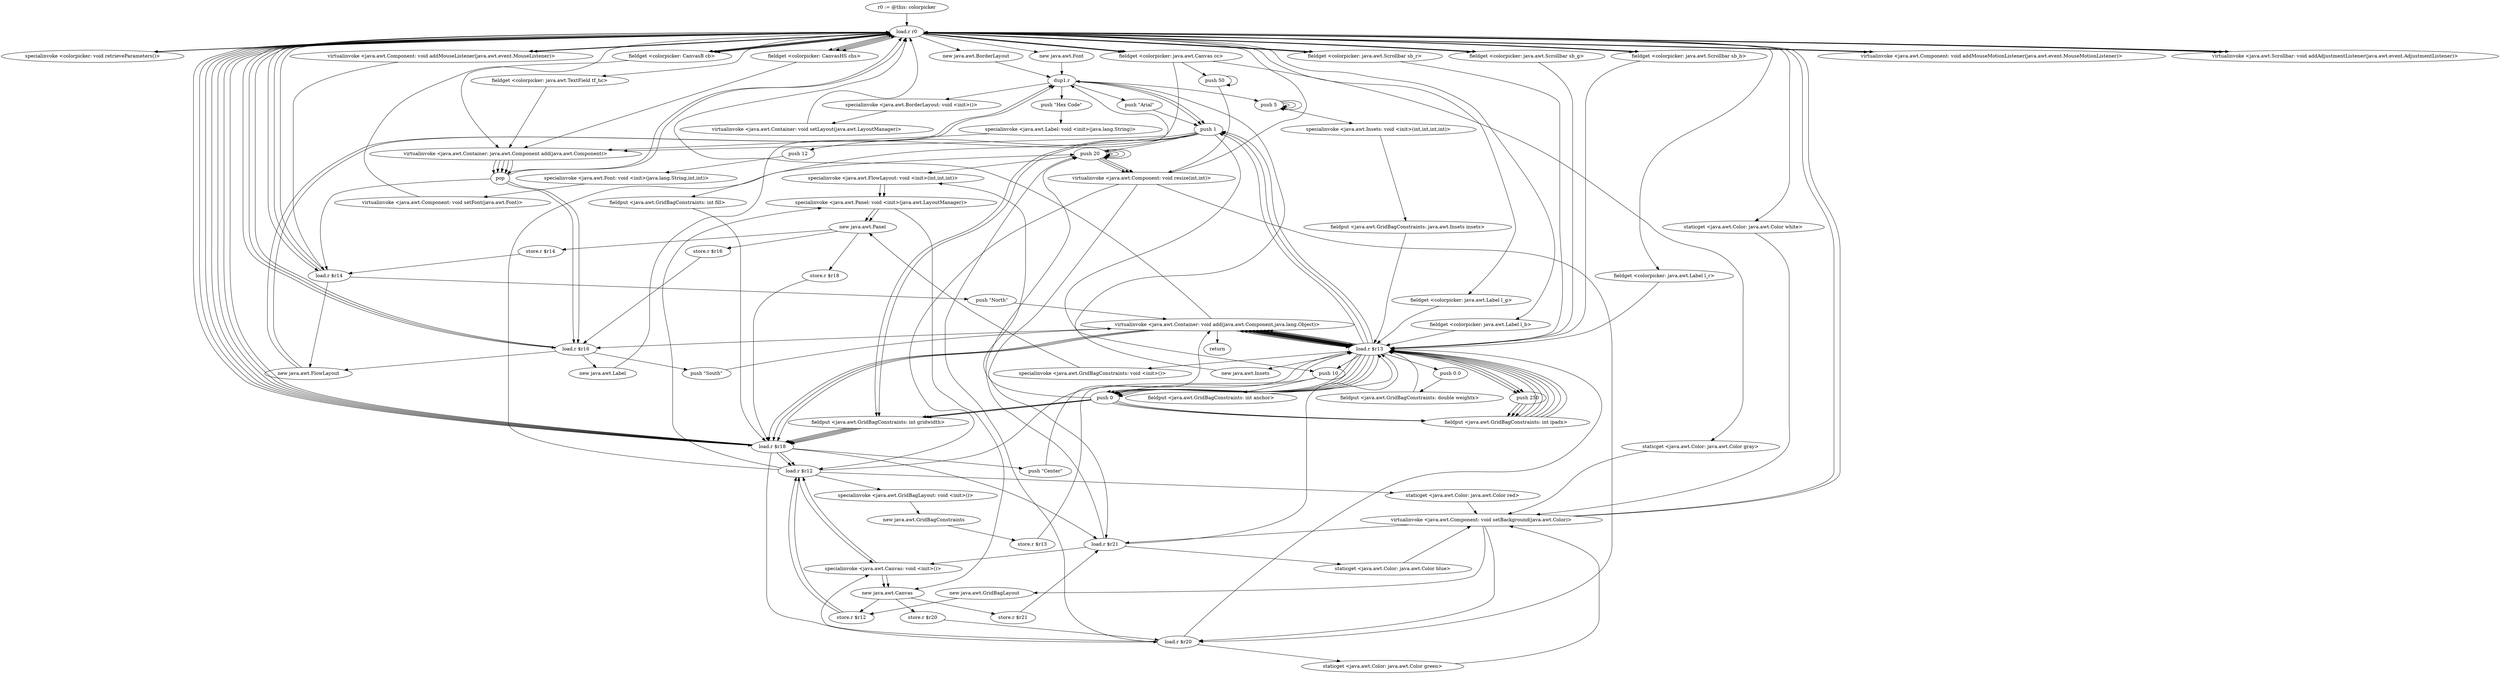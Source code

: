 digraph "" {
    "r0 := @this: colorpicker"
    "load.r r0"
    "r0 := @this: colorpicker"->"load.r r0";
    "specialinvoke <colorpicker: void retrieveParameters()>"
    "load.r r0"->"specialinvoke <colorpicker: void retrieveParameters()>";
    "specialinvoke <colorpicker: void retrieveParameters()>"->"load.r r0";
    "new java.awt.BorderLayout"
    "load.r r0"->"new java.awt.BorderLayout";
    "dup1.r"
    "new java.awt.BorderLayout"->"dup1.r";
    "specialinvoke <java.awt.BorderLayout: void <init>()>"
    "dup1.r"->"specialinvoke <java.awt.BorderLayout: void <init>()>";
    "virtualinvoke <java.awt.Container: void setLayout(java.awt.LayoutManager)>"
    "specialinvoke <java.awt.BorderLayout: void <init>()>"->"virtualinvoke <java.awt.Container: void setLayout(java.awt.LayoutManager)>";
    "virtualinvoke <java.awt.Container: void setLayout(java.awt.LayoutManager)>"->"load.r r0";
    "new java.awt.Font"
    "load.r r0"->"new java.awt.Font";
    "new java.awt.Font"->"dup1.r";
    "push \"Arial\""
    "dup1.r"->"push \"Arial\"";
    "push 1"
    "push \"Arial\""->"push 1";
    "push 12"
    "push 1"->"push 12";
    "specialinvoke <java.awt.Font: void <init>(java.lang.String,int,int)>"
    "push 12"->"specialinvoke <java.awt.Font: void <init>(java.lang.String,int,int)>";
    "virtualinvoke <java.awt.Component: void setFont(java.awt.Font)>"
    "specialinvoke <java.awt.Font: void <init>(java.lang.String,int,int)>"->"virtualinvoke <java.awt.Component: void setFont(java.awt.Font)>";
    "virtualinvoke <java.awt.Component: void setFont(java.awt.Font)>"->"load.r r0";
    "staticget <java.awt.Color: java.awt.Color white>"
    "load.r r0"->"staticget <java.awt.Color: java.awt.Color white>";
    "virtualinvoke <java.awt.Component: void setBackground(java.awt.Color)>"
    "staticget <java.awt.Color: java.awt.Color white>"->"virtualinvoke <java.awt.Component: void setBackground(java.awt.Color)>";
    "new java.awt.GridBagLayout"
    "virtualinvoke <java.awt.Component: void setBackground(java.awt.Color)>"->"new java.awt.GridBagLayout";
    "store.r $r12"
    "new java.awt.GridBagLayout"->"store.r $r12";
    "load.r $r12"
    "store.r $r12"->"load.r $r12";
    "specialinvoke <java.awt.GridBagLayout: void <init>()>"
    "load.r $r12"->"specialinvoke <java.awt.GridBagLayout: void <init>()>";
    "new java.awt.GridBagConstraints"
    "specialinvoke <java.awt.GridBagLayout: void <init>()>"->"new java.awt.GridBagConstraints";
    "store.r $r13"
    "new java.awt.GridBagConstraints"->"store.r $r13";
    "load.r $r13"
    "store.r $r13"->"load.r $r13";
    "specialinvoke <java.awt.GridBagConstraints: void <init>()>"
    "load.r $r13"->"specialinvoke <java.awt.GridBagConstraints: void <init>()>";
    "new java.awt.Panel"
    "specialinvoke <java.awt.GridBagConstraints: void <init>()>"->"new java.awt.Panel";
    "store.r $r14"
    "new java.awt.Panel"->"store.r $r14";
    "load.r $r14"
    "store.r $r14"->"load.r $r14";
    "new java.awt.FlowLayout"
    "load.r $r14"->"new java.awt.FlowLayout";
    "new java.awt.FlowLayout"->"dup1.r";
    "dup1.r"->"push 1";
    "push 20"
    "push 1"->"push 20";
    "push 20"->"push 20";
    "specialinvoke <java.awt.FlowLayout: void <init>(int,int,int)>"
    "push 20"->"specialinvoke <java.awt.FlowLayout: void <init>(int,int,int)>";
    "specialinvoke <java.awt.Panel: void <init>(java.awt.LayoutManager)>"
    "specialinvoke <java.awt.FlowLayout: void <init>(int,int,int)>"->"specialinvoke <java.awt.Panel: void <init>(java.awt.LayoutManager)>";
    "specialinvoke <java.awt.Panel: void <init>(java.awt.LayoutManager)>"->"new java.awt.Panel";
    "store.r $r16"
    "new java.awt.Panel"->"store.r $r16";
    "load.r $r16"
    "store.r $r16"->"load.r $r16";
    "load.r $r16"->"new java.awt.FlowLayout";
    "new java.awt.FlowLayout"->"dup1.r";
    "dup1.r"->"push 1";
    "push 10"
    "push 1"->"push 10";
    "push 0"
    "push 10"->"push 0";
    "push 0"->"specialinvoke <java.awt.FlowLayout: void <init>(int,int,int)>";
    "specialinvoke <java.awt.FlowLayout: void <init>(int,int,int)>"->"specialinvoke <java.awt.Panel: void <init>(java.awt.LayoutManager)>";
    "specialinvoke <java.awt.Panel: void <init>(java.awt.LayoutManager)>"->"new java.awt.Panel";
    "store.r $r18"
    "new java.awt.Panel"->"store.r $r18";
    "load.r $r18"
    "store.r $r18"->"load.r $r18";
    "load.r $r18"->"load.r $r12";
    "load.r $r12"->"specialinvoke <java.awt.Panel: void <init>(java.awt.LayoutManager)>";
    "new java.awt.Canvas"
    "specialinvoke <java.awt.Panel: void <init>(java.awt.LayoutManager)>"->"new java.awt.Canvas";
    "new java.awt.Canvas"->"store.r $r12";
    "store.r $r12"->"load.r $r12";
    "specialinvoke <java.awt.Canvas: void <init>()>"
    "load.r $r12"->"specialinvoke <java.awt.Canvas: void <init>()>";
    "specialinvoke <java.awt.Canvas: void <init>()>"->"new java.awt.Canvas";
    "store.r $r20"
    "new java.awt.Canvas"->"store.r $r20";
    "load.r $r20"
    "store.r $r20"->"load.r $r20";
    "load.r $r20"->"specialinvoke <java.awt.Canvas: void <init>()>";
    "specialinvoke <java.awt.Canvas: void <init>()>"->"new java.awt.Canvas";
    "store.r $r21"
    "new java.awt.Canvas"->"store.r $r21";
    "load.r $r21"
    "store.r $r21"->"load.r $r21";
    "load.r $r21"->"specialinvoke <java.awt.Canvas: void <init>()>";
    "specialinvoke <java.awt.Canvas: void <init>()>"->"load.r $r12";
    "load.r $r12"->"push 20";
    "push 20"->"push 20";
    "virtualinvoke <java.awt.Component: void resize(int,int)>"
    "push 20"->"virtualinvoke <java.awt.Component: void resize(int,int)>";
    "virtualinvoke <java.awt.Component: void resize(int,int)>"->"load.r $r12";
    "staticget <java.awt.Color: java.awt.Color red>"
    "load.r $r12"->"staticget <java.awt.Color: java.awt.Color red>";
    "staticget <java.awt.Color: java.awt.Color red>"->"virtualinvoke <java.awt.Component: void setBackground(java.awt.Color)>";
    "virtualinvoke <java.awt.Component: void setBackground(java.awt.Color)>"->"load.r $r20";
    "load.r $r20"->"push 20";
    "push 20"->"push 20";
    "push 20"->"virtualinvoke <java.awt.Component: void resize(int,int)>";
    "virtualinvoke <java.awt.Component: void resize(int,int)>"->"load.r $r20";
    "staticget <java.awt.Color: java.awt.Color green>"
    "load.r $r20"->"staticget <java.awt.Color: java.awt.Color green>";
    "staticget <java.awt.Color: java.awt.Color green>"->"virtualinvoke <java.awt.Component: void setBackground(java.awt.Color)>";
    "virtualinvoke <java.awt.Component: void setBackground(java.awt.Color)>"->"load.r $r21";
    "load.r $r21"->"push 20";
    "push 20"->"push 20";
    "push 20"->"virtualinvoke <java.awt.Component: void resize(int,int)>";
    "virtualinvoke <java.awt.Component: void resize(int,int)>"->"load.r $r21";
    "staticget <java.awt.Color: java.awt.Color blue>"
    "load.r $r21"->"staticget <java.awt.Color: java.awt.Color blue>";
    "staticget <java.awt.Color: java.awt.Color blue>"->"virtualinvoke <java.awt.Component: void setBackground(java.awt.Color)>";
    "virtualinvoke <java.awt.Component: void setBackground(java.awt.Color)>"->"load.r r0";
    "fieldget <colorpicker: CanvasHS chs>"
    "load.r r0"->"fieldget <colorpicker: CanvasHS chs>";
    "fieldget <colorpicker: CanvasHS chs>"->"load.r r0";
    "virtualinvoke <java.awt.Component: void addMouseMotionListener(java.awt.event.MouseMotionListener)>"
    "load.r r0"->"virtualinvoke <java.awt.Component: void addMouseMotionListener(java.awt.event.MouseMotionListener)>";
    "virtualinvoke <java.awt.Component: void addMouseMotionListener(java.awt.event.MouseMotionListener)>"->"load.r r0";
    "load.r r0"->"fieldget <colorpicker: CanvasHS chs>";
    "fieldget <colorpicker: CanvasHS chs>"->"load.r r0";
    "virtualinvoke <java.awt.Component: void addMouseListener(java.awt.event.MouseListener)>"
    "load.r r0"->"virtualinvoke <java.awt.Component: void addMouseListener(java.awt.event.MouseListener)>";
    "virtualinvoke <java.awt.Component: void addMouseListener(java.awt.event.MouseListener)>"->"load.r r0";
    "fieldget <colorpicker: CanvasB cb>"
    "load.r r0"->"fieldget <colorpicker: CanvasB cb>";
    "fieldget <colorpicker: CanvasB cb>"->"load.r r0";
    "load.r r0"->"virtualinvoke <java.awt.Component: void addMouseMotionListener(java.awt.event.MouseMotionListener)>";
    "virtualinvoke <java.awt.Component: void addMouseMotionListener(java.awt.event.MouseMotionListener)>"->"load.r r0";
    "load.r r0"->"fieldget <colorpicker: CanvasB cb>";
    "fieldget <colorpicker: CanvasB cb>"->"load.r r0";
    "load.r r0"->"virtualinvoke <java.awt.Component: void addMouseListener(java.awt.event.MouseListener)>";
    "virtualinvoke <java.awt.Component: void addMouseListener(java.awt.event.MouseListener)>"->"load.r $r14";
    "load.r $r14"->"load.r r0";
    "load.r r0"->"fieldget <colorpicker: CanvasHS chs>";
    "virtualinvoke <java.awt.Container: java.awt.Component add(java.awt.Component)>"
    "fieldget <colorpicker: CanvasHS chs>"->"virtualinvoke <java.awt.Container: java.awt.Component add(java.awt.Component)>";
    "pop"
    "virtualinvoke <java.awt.Container: java.awt.Component add(java.awt.Component)>"->"pop";
    "pop"->"load.r $r14";
    "load.r $r14"->"load.r r0";
    "load.r r0"->"fieldget <colorpicker: CanvasB cb>";
    "fieldget <colorpicker: CanvasB cb>"->"virtualinvoke <java.awt.Container: java.awt.Component add(java.awt.Component)>";
    "virtualinvoke <java.awt.Container: java.awt.Component add(java.awt.Component)>"->"pop";
    "pop"->"load.r r0";
    "fieldget <colorpicker: java.awt.Canvas cc>"
    "load.r r0"->"fieldget <colorpicker: java.awt.Canvas cc>";
    "push 50"
    "fieldget <colorpicker: java.awt.Canvas cc>"->"push 50";
    "push 50"->"push 50";
    "push 50"->"virtualinvoke <java.awt.Component: void resize(int,int)>";
    "virtualinvoke <java.awt.Component: void resize(int,int)>"->"load.r r0";
    "load.r r0"->"fieldget <colorpicker: java.awt.Canvas cc>";
    "staticget <java.awt.Color: java.awt.Color gray>"
    "fieldget <colorpicker: java.awt.Canvas cc>"->"staticget <java.awt.Color: java.awt.Color gray>";
    "staticget <java.awt.Color: java.awt.Color gray>"->"virtualinvoke <java.awt.Component: void setBackground(java.awt.Color)>";
    "virtualinvoke <java.awt.Component: void setBackground(java.awt.Color)>"->"load.r r0";
    "fieldget <colorpicker: java.awt.Scrollbar sb_r>"
    "load.r r0"->"fieldget <colorpicker: java.awt.Scrollbar sb_r>";
    "fieldget <colorpicker: java.awt.Scrollbar sb_r>"->"load.r r0";
    "virtualinvoke <java.awt.Scrollbar: void addAdjustmentListener(java.awt.event.AdjustmentListener)>"
    "load.r r0"->"virtualinvoke <java.awt.Scrollbar: void addAdjustmentListener(java.awt.event.AdjustmentListener)>";
    "virtualinvoke <java.awt.Scrollbar: void addAdjustmentListener(java.awt.event.AdjustmentListener)>"->"load.r r0";
    "fieldget <colorpicker: java.awt.Scrollbar sb_g>"
    "load.r r0"->"fieldget <colorpicker: java.awt.Scrollbar sb_g>";
    "fieldget <colorpicker: java.awt.Scrollbar sb_g>"->"load.r r0";
    "load.r r0"->"virtualinvoke <java.awt.Scrollbar: void addAdjustmentListener(java.awt.event.AdjustmentListener)>";
    "virtualinvoke <java.awt.Scrollbar: void addAdjustmentListener(java.awt.event.AdjustmentListener)>"->"load.r r0";
    "fieldget <colorpicker: java.awt.Scrollbar sb_b>"
    "load.r r0"->"fieldget <colorpicker: java.awt.Scrollbar sb_b>";
    "fieldget <colorpicker: java.awt.Scrollbar sb_b>"->"load.r r0";
    "load.r r0"->"virtualinvoke <java.awt.Scrollbar: void addAdjustmentListener(java.awt.event.AdjustmentListener)>";
    "virtualinvoke <java.awt.Scrollbar: void addAdjustmentListener(java.awt.event.AdjustmentListener)>"->"load.r r0";
    "load.r r0"->"load.r $r14";
    "push \"North\""
    "load.r $r14"->"push \"North\"";
    "virtualinvoke <java.awt.Container: void add(java.awt.Component,java.lang.Object)>"
    "push \"North\""->"virtualinvoke <java.awt.Container: void add(java.awt.Component,java.lang.Object)>";
    "virtualinvoke <java.awt.Container: void add(java.awt.Component,java.lang.Object)>"->"load.r $r13";
    "load.r $r13"->"push 10";
    "fieldput <java.awt.GridBagConstraints: int anchor>"
    "push 10"->"fieldput <java.awt.GridBagConstraints: int anchor>";
    "fieldput <java.awt.GridBagConstraints: int anchor>"->"load.r $r13";
    "new java.awt.Insets"
    "load.r $r13"->"new java.awt.Insets";
    "new java.awt.Insets"->"dup1.r";
    "push 5"
    "dup1.r"->"push 5";
    "push 5"->"push 5";
    "push 5"->"push 5";
    "push 5"->"push 5";
    "specialinvoke <java.awt.Insets: void <init>(int,int,int,int)>"
    "push 5"->"specialinvoke <java.awt.Insets: void <init>(int,int,int,int)>";
    "fieldput <java.awt.GridBagConstraints: java.awt.Insets insets>"
    "specialinvoke <java.awt.Insets: void <init>(int,int,int,int)>"->"fieldput <java.awt.GridBagConstraints: java.awt.Insets insets>";
    "fieldput <java.awt.GridBagConstraints: java.awt.Insets insets>"->"load.r $r13";
    "load.r $r13"->"push 0";
    "fieldput <java.awt.GridBagConstraints: int ipadx>"
    "push 0"->"fieldput <java.awt.GridBagConstraints: int ipadx>";
    "fieldput <java.awt.GridBagConstraints: int ipadx>"->"load.r $r13";
    "push 0.0"
    "load.r $r13"->"push 0.0";
    "fieldput <java.awt.GridBagConstraints: double weightx>"
    "push 0.0"->"fieldput <java.awt.GridBagConstraints: double weightx>";
    "fieldput <java.awt.GridBagConstraints: double weightx>"->"load.r $r13";
    "load.r $r13"->"push 1";
    "fieldput <java.awt.GridBagConstraints: int fill>"
    "push 1"->"fieldput <java.awt.GridBagConstraints: int fill>";
    "fieldput <java.awt.GridBagConstraints: int fill>"->"load.r $r18";
    "load.r $r18"->"load.r r0";
    "fieldget <colorpicker: java.awt.Label l_r>"
    "load.r r0"->"fieldget <colorpicker: java.awt.Label l_r>";
    "fieldget <colorpicker: java.awt.Label l_r>"->"load.r $r13";
    "load.r $r13"->"virtualinvoke <java.awt.Container: void add(java.awt.Component,java.lang.Object)>";
    "virtualinvoke <java.awt.Container: void add(java.awt.Component,java.lang.Object)>"->"load.r $r18";
    "load.r $r18"->"load.r $r12";
    "load.r $r12"->"load.r $r13";
    "load.r $r13"->"virtualinvoke <java.awt.Container: void add(java.awt.Component,java.lang.Object)>";
    "virtualinvoke <java.awt.Container: void add(java.awt.Component,java.lang.Object)>"->"load.r $r13";
    "push 250"
    "load.r $r13"->"push 250";
    "push 250"->"fieldput <java.awt.GridBagConstraints: int ipadx>";
    "fieldput <java.awt.GridBagConstraints: int ipadx>"->"load.r $r13";
    "load.r $r13"->"push 0";
    "fieldput <java.awt.GridBagConstraints: int gridwidth>"
    "push 0"->"fieldput <java.awt.GridBagConstraints: int gridwidth>";
    "fieldput <java.awt.GridBagConstraints: int gridwidth>"->"load.r $r18";
    "load.r $r18"->"load.r r0";
    "load.r r0"->"fieldget <colorpicker: java.awt.Scrollbar sb_r>";
    "fieldget <colorpicker: java.awt.Scrollbar sb_r>"->"load.r $r13";
    "load.r $r13"->"virtualinvoke <java.awt.Container: void add(java.awt.Component,java.lang.Object)>";
    "virtualinvoke <java.awt.Container: void add(java.awt.Component,java.lang.Object)>"->"load.r $r13";
    "load.r $r13"->"push 0";
    "push 0"->"fieldput <java.awt.GridBagConstraints: int ipadx>";
    "fieldput <java.awt.GridBagConstraints: int ipadx>"->"load.r $r13";
    "load.r $r13"->"push 1";
    "push 1"->"fieldput <java.awt.GridBagConstraints: int gridwidth>";
    "fieldput <java.awt.GridBagConstraints: int gridwidth>"->"load.r $r18";
    "load.r $r18"->"load.r r0";
    "fieldget <colorpicker: java.awt.Label l_g>"
    "load.r r0"->"fieldget <colorpicker: java.awt.Label l_g>";
    "fieldget <colorpicker: java.awt.Label l_g>"->"load.r $r13";
    "load.r $r13"->"virtualinvoke <java.awt.Container: void add(java.awt.Component,java.lang.Object)>";
    "virtualinvoke <java.awt.Container: void add(java.awt.Component,java.lang.Object)>"->"load.r $r18";
    "load.r $r18"->"load.r $r20";
    "load.r $r20"->"load.r $r13";
    "load.r $r13"->"virtualinvoke <java.awt.Container: void add(java.awt.Component,java.lang.Object)>";
    "virtualinvoke <java.awt.Container: void add(java.awt.Component,java.lang.Object)>"->"load.r $r13";
    "load.r $r13"->"push 250";
    "push 250"->"fieldput <java.awt.GridBagConstraints: int ipadx>";
    "fieldput <java.awt.GridBagConstraints: int ipadx>"->"load.r $r13";
    "load.r $r13"->"push 0";
    "push 0"->"fieldput <java.awt.GridBagConstraints: int gridwidth>";
    "fieldput <java.awt.GridBagConstraints: int gridwidth>"->"load.r $r18";
    "load.r $r18"->"load.r r0";
    "load.r r0"->"fieldget <colorpicker: java.awt.Scrollbar sb_g>";
    "fieldget <colorpicker: java.awt.Scrollbar sb_g>"->"load.r $r13";
    "load.r $r13"->"virtualinvoke <java.awt.Container: void add(java.awt.Component,java.lang.Object)>";
    "virtualinvoke <java.awt.Container: void add(java.awt.Component,java.lang.Object)>"->"load.r $r13";
    "load.r $r13"->"push 0";
    "push 0"->"fieldput <java.awt.GridBagConstraints: int ipadx>";
    "fieldput <java.awt.GridBagConstraints: int ipadx>"->"load.r $r13";
    "load.r $r13"->"push 1";
    "push 1"->"fieldput <java.awt.GridBagConstraints: int gridwidth>";
    "fieldput <java.awt.GridBagConstraints: int gridwidth>"->"load.r $r18";
    "load.r $r18"->"load.r r0";
    "fieldget <colorpicker: java.awt.Label l_b>"
    "load.r r0"->"fieldget <colorpicker: java.awt.Label l_b>";
    "fieldget <colorpicker: java.awt.Label l_b>"->"load.r $r13";
    "load.r $r13"->"virtualinvoke <java.awt.Container: void add(java.awt.Component,java.lang.Object)>";
    "virtualinvoke <java.awt.Container: void add(java.awt.Component,java.lang.Object)>"->"load.r $r18";
    "load.r $r18"->"load.r $r21";
    "load.r $r21"->"load.r $r13";
    "load.r $r13"->"virtualinvoke <java.awt.Container: void add(java.awt.Component,java.lang.Object)>";
    "virtualinvoke <java.awt.Container: void add(java.awt.Component,java.lang.Object)>"->"load.r $r13";
    "load.r $r13"->"push 250";
    "push 250"->"fieldput <java.awt.GridBagConstraints: int ipadx>";
    "fieldput <java.awt.GridBagConstraints: int ipadx>"->"load.r $r13";
    "load.r $r13"->"push 0";
    "push 0"->"fieldput <java.awt.GridBagConstraints: int gridwidth>";
    "fieldput <java.awt.GridBagConstraints: int gridwidth>"->"load.r $r18";
    "load.r $r18"->"load.r r0";
    "load.r r0"->"fieldget <colorpicker: java.awt.Scrollbar sb_b>";
    "fieldget <colorpicker: java.awt.Scrollbar sb_b>"->"load.r $r13";
    "load.r $r13"->"virtualinvoke <java.awt.Container: void add(java.awt.Component,java.lang.Object)>";
    "virtualinvoke <java.awt.Container: void add(java.awt.Component,java.lang.Object)>"->"load.r $r16";
    "new java.awt.Label"
    "load.r $r16"->"new java.awt.Label";
    "new java.awt.Label"->"dup1.r";
    "push \"Hex Code\""
    "dup1.r"->"push \"Hex Code\"";
    "specialinvoke <java.awt.Label: void <init>(java.lang.String)>"
    "push \"Hex Code\""->"specialinvoke <java.awt.Label: void <init>(java.lang.String)>";
    "specialinvoke <java.awt.Label: void <init>(java.lang.String)>"->"virtualinvoke <java.awt.Container: java.awt.Component add(java.awt.Component)>";
    "virtualinvoke <java.awt.Container: java.awt.Component add(java.awt.Component)>"->"pop";
    "pop"->"load.r $r16";
    "load.r $r16"->"load.r r0";
    "fieldget <colorpicker: java.awt.TextField tf_hc>"
    "load.r r0"->"fieldget <colorpicker: java.awt.TextField tf_hc>";
    "fieldget <colorpicker: java.awt.TextField tf_hc>"->"virtualinvoke <java.awt.Container: java.awt.Component add(java.awt.Component)>";
    "virtualinvoke <java.awt.Container: java.awt.Component add(java.awt.Component)>"->"pop";
    "pop"->"load.r $r16";
    "load.r $r16"->"load.r r0";
    "load.r r0"->"fieldget <colorpicker: java.awt.Canvas cc>";
    "fieldget <colorpicker: java.awt.Canvas cc>"->"virtualinvoke <java.awt.Container: java.awt.Component add(java.awt.Component)>";
    "virtualinvoke <java.awt.Container: java.awt.Component add(java.awt.Component)>"->"pop";
    "pop"->"load.r r0";
    "load.r r0"->"load.r $r18";
    "push \"Center\""
    "load.r $r18"->"push \"Center\"";
    "push \"Center\""->"virtualinvoke <java.awt.Container: void add(java.awt.Component,java.lang.Object)>";
    "virtualinvoke <java.awt.Container: void add(java.awt.Component,java.lang.Object)>"->"load.r r0";
    "load.r r0"->"load.r $r16";
    "push \"South\""
    "load.r $r16"->"push \"South\"";
    "push \"South\""->"virtualinvoke <java.awt.Container: void add(java.awt.Component,java.lang.Object)>";
    "return"
    "virtualinvoke <java.awt.Container: void add(java.awt.Component,java.lang.Object)>"->"return";
}
